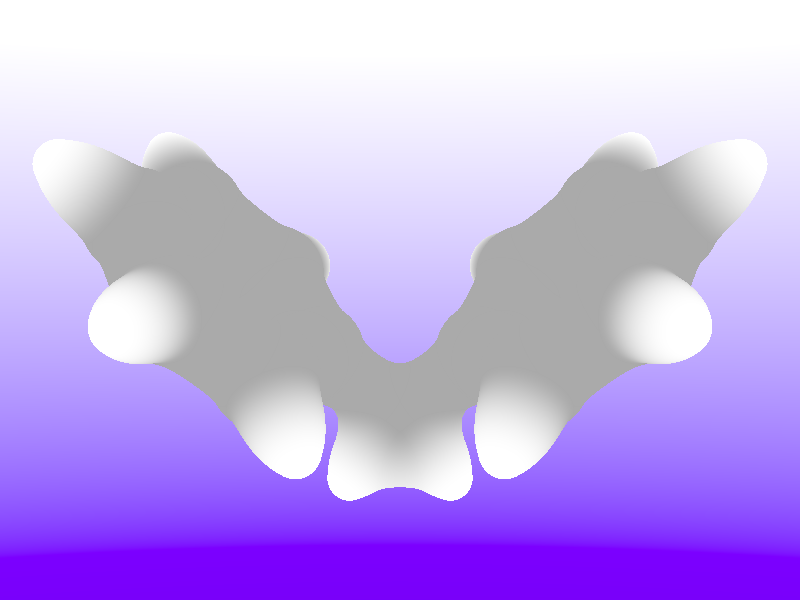 // ==== Standard POV-Ray Includes ====

#include "colors.inc"	// Standard Color definitions
#include "textures.inc"	// Standard Texture definitions

// Create an infinite sphere around scene and allow any texture on it
sky_sphere
{
  pigment
  {
    gradient y
    color_map { [ 0.0 Black ] [ 0.4 rgb<0.2,0,1> ] [0.6 White ] [1.0 White ] }
    translate -0.5*y
    scale 2
  }
}

// set viewer's position in the scene
camera
{
  location  <0.0, 0, -30.0>  // position of camera <X Y Z>
  direction 2.0*z            // which way are we looking <X Y Z> & zoom
  up        y                // which way is +up <X Y Z>
  right     1.3333*x            // which way is +right <X Y Z> and aspect ratio
  look_at   <0.0, 0.0,  0.0> // point center of view at this point <X Y Z>
}

// create a regular point light source
light_source
{
  0*x // light's position (translated below)
  color red 1.0  green 1.0  blue 1.0  // light's color
  translate <-20, 40, -70>
}

#declare CTexture = texture {
  pigment { color White*0.4 }
  finish { ambient 0 diffuse 0.8 phong 0.6 reflection 0.3 }
}
#declare CStrength = 1.8;
#declare CRadius = 1.3;

#declare OTexture = texture {
  pigment { color Red*0.6 }
  finish { ambient 0 diffuse 0.8 phong 0.6 reflection 0.3 }
}
#declare OStrength = 1.8;
#declare ORadius = 1.3;

#declare HTexture = texture {
  pigment { color White }
  finish { ambient 0.2 diffuse 0.8 phong 0.6 reflection 0.2 }
}
#declare HStrength = 1.2;
#declare HRadius = 1.0;

// Molecule object from xyz coordinates. Copy to POV.
#declare molecule = blob {
  threshold 1.0
  sphere { < -0.38897, -1.37624,  0.33824>, HRadius, HStrength texture { HTexture } }
  sphere { <  1.89504, -0.75345, -0.17891>, HRadius, HStrength texture { HTexture } }
  sphere { <  2.84475,  0.68274, -1.96996>, HRadius, HStrength texture { HTexture } }
  sphere { <  1.48152,  2.54416, -2.96301>, HRadius, HStrength texture { HTexture } }
  sphere { < -0.85790,  2.94964, -2.13759>, HRadius, HStrength texture { HTexture } }
  sphere { < -1.81544,  1.51450, -0.33178>, HRadius, HStrength texture { HTexture } }
  sphere { < -0.02929,  0.29011, -0.10985>, CRadius, CStrength texture { CTexture } }
  sphere { <  1.27129,  0.07332, -0.59101>, CRadius, CStrength texture { CTexture } }
  sphere { <  1.80981,  0.87294, -1.60097>, CRadius, CStrength texture { CTexture } }
  sphere { <  1.05375,  1.90609, -2.15515>, CRadius, CStrength texture { CTexture } }
  sphere { < -0.24446,  2.12976, -1.69638>, CRadius, CStrength texture { CTexture } }
  sphere { < -0.77520,  1.32588, -0.68634>, CRadius, CStrength texture { CTexture } }
  sphere { < -0.69080, -0.53319,  1.00001>, CRadius, CStrength texture { CTexture } }
  sphere { < -0.38898, -1.37623,  1.66180>, HRadius, HStrength texture { HTexture } }
  sphere { <  1.89502, -0.75348,  2.17897>, HRadius, HStrength texture { HTexture } }
  sphere { <  2.84474,  0.68274,  3.97000>, HRadius, HStrength texture { HTexture } }
  sphere { <  1.48154,  2.54421,  4.96298>, HRadius, HStrength texture { HTexture } }
  sphere { < -0.85786,  2.94973,  4.13752>, HRadius, HStrength texture { HTexture } }
  sphere { < -1.81541,  1.51456,  2.33174>, HRadius, HStrength texture { HTexture } }
  sphere { < -0.02928,  0.29012,  2.10987>, CRadius, CStrength texture { CTexture } }
  sphere { <  1.27128,  0.07332,  2.59104>, CRadius, CStrength texture { CTexture } }
  sphere { <  1.80981,  0.87296,  3.60099>, CRadius, CStrength texture { CTexture } }
  sphere { <  1.05377,  1.90614,  4.15513>, CRadius, CStrength texture { CTexture } }
  sphere { < -0.24443,  2.12983,  3.69634>, CRadius, CStrength texture { CTexture } }
  sphere { < -0.77518,  1.32593,  2.68632>, CRadius, CStrength texture { CTexture } }
  translate <-0.42911,-0.97072,-1.00000>
  rotate <0,90,0>
}

object { molecule scale 2.0 rotate y*clock*720 rotate x*clock*360 }
